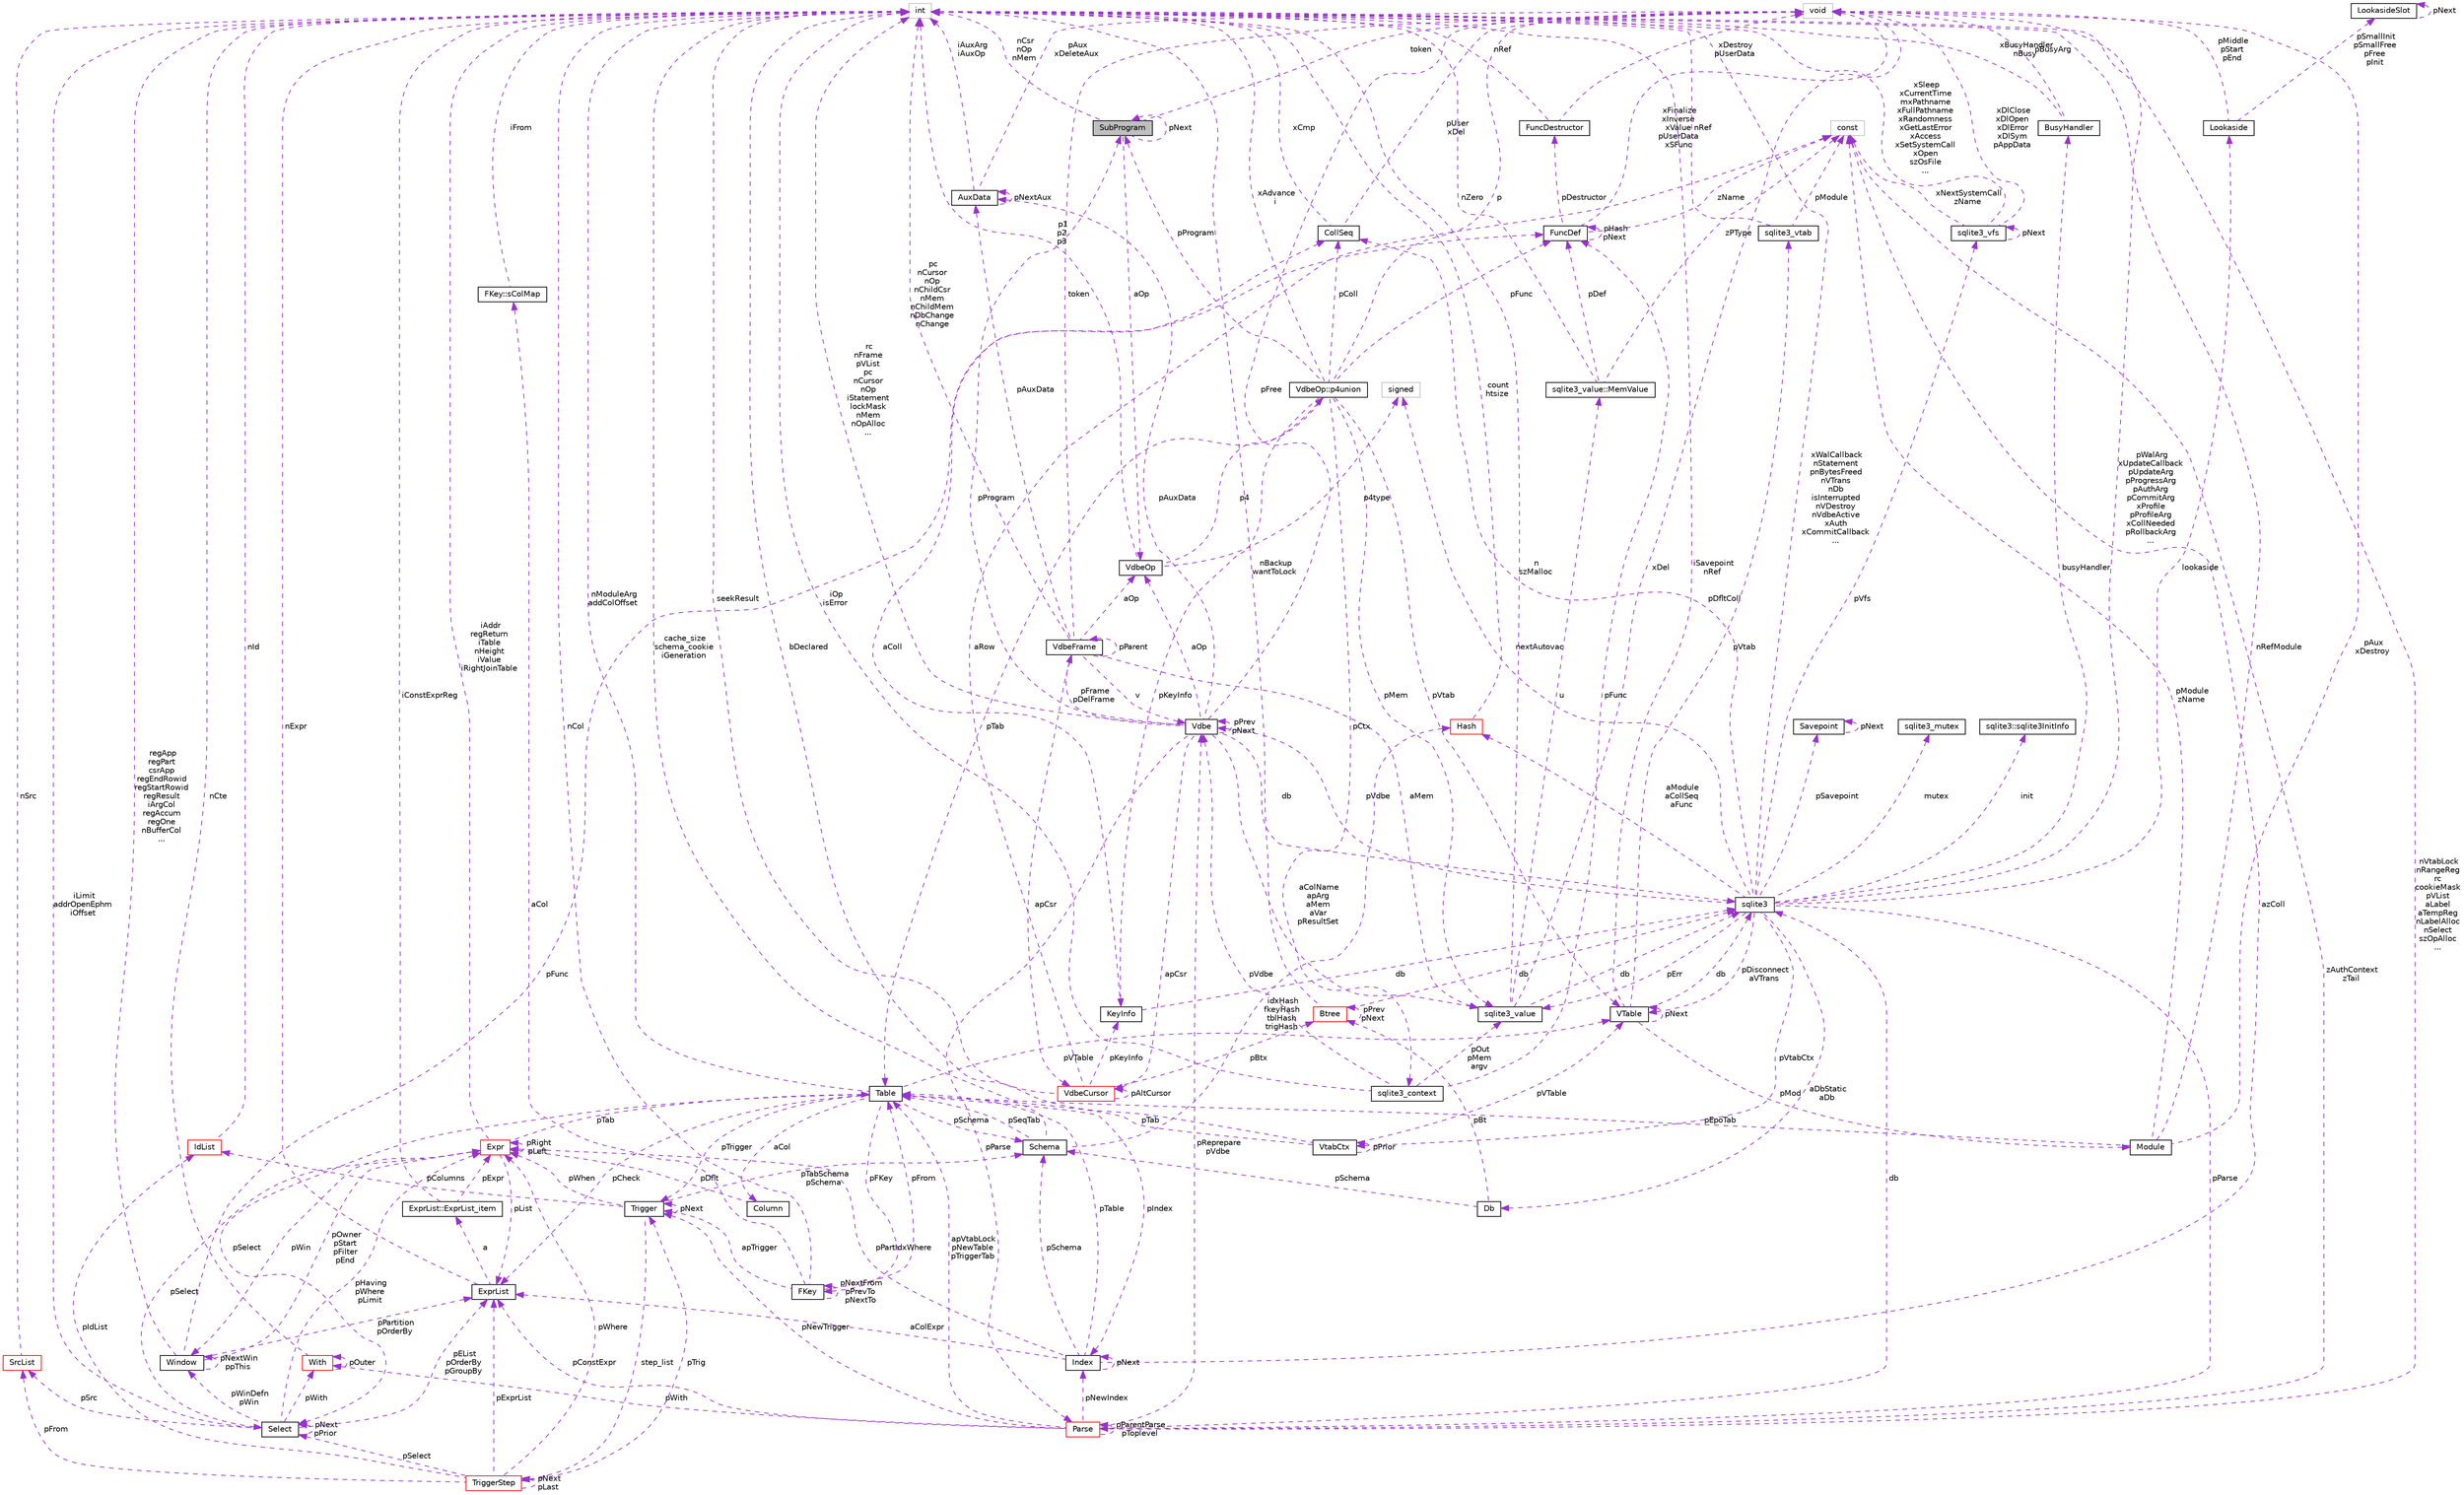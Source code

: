digraph "SubProgram"
{
 // LATEX_PDF_SIZE
  edge [fontname="Helvetica",fontsize="10",labelfontname="Helvetica",labelfontsize="10"];
  node [fontname="Helvetica",fontsize="10",shape=record];
  Node1 [label="SubProgram",height=0.2,width=0.4,color="black", fillcolor="grey75", style="filled", fontcolor="black",tooltip=" "];
  Node2 -> Node1 [dir="back",color="darkorchid3",fontsize="10",style="dashed",label=" token" ,fontname="Helvetica"];
  Node2 [label="void",height=0.2,width=0.4,color="grey75", fillcolor="white", style="filled",tooltip=" "];
  Node3 -> Node1 [dir="back",color="darkorchid3",fontsize="10",style="dashed",label=" nCsr\nnOp\nnMem" ,fontname="Helvetica"];
  Node3 [label="int",height=0.2,width=0.4,color="grey75", fillcolor="white", style="filled",tooltip=" "];
  Node1 -> Node1 [dir="back",color="darkorchid3",fontsize="10",style="dashed",label=" pNext" ,fontname="Helvetica"];
  Node4 -> Node1 [dir="back",color="darkorchid3",fontsize="10",style="dashed",label=" aOp" ,fontname="Helvetica"];
  Node4 [label="VdbeOp",height=0.2,width=0.4,color="black", fillcolor="white", style="filled",URL="$structVdbeOp.html",tooltip=" "];
  Node5 -> Node4 [dir="back",color="darkorchid3",fontsize="10",style="dashed",label=" p4" ,fontname="Helvetica"];
  Node5 [label="VdbeOp::p4union",height=0.2,width=0.4,color="black", fillcolor="white", style="filled",URL="$unionVdbeOp_1_1p4union.html",tooltip=" "];
  Node2 -> Node5 [dir="back",color="darkorchid3",fontsize="10",style="dashed",label=" p" ,fontname="Helvetica"];
  Node6 -> Node5 [dir="back",color="darkorchid3",fontsize="10",style="dashed",label=" pMem" ,fontname="Helvetica"];
  Node6 [label="sqlite3_value",height=0.2,width=0.4,color="black", fillcolor="white", style="filled",URL="$structsqlite3__value.html",tooltip=" "];
  Node7 -> Node6 [dir="back",color="darkorchid3",fontsize="10",style="dashed",label=" db" ,fontname="Helvetica"];
  Node7 [label="sqlite3",height=0.2,width=0.4,color="black", fillcolor="white", style="filled",URL="$structsqlite3.html",tooltip=" "];
  Node8 -> Node7 [dir="back",color="darkorchid3",fontsize="10",style="dashed",label=" pVdbe" ,fontname="Helvetica"];
  Node8 [label="Vdbe",height=0.2,width=0.4,color="black", fillcolor="white", style="filled",URL="$structVdbe.html",tooltip=" "];
  Node8 -> Node8 [dir="back",color="darkorchid3",fontsize="10",style="dashed",label=" pPrev\npNext" ,fontname="Helvetica"];
  Node7 -> Node8 [dir="back",color="darkorchid3",fontsize="10",style="dashed",label=" db" ,fontname="Helvetica"];
  Node2 -> Node8 [dir="back",color="darkorchid3",fontsize="10",style="dashed",label=" pFree" ,fontname="Helvetica"];
  Node6 -> Node8 [dir="back",color="darkorchid3",fontsize="10",style="dashed",label=" aColName\napArg\naMem\naVar\npResultSet" ,fontname="Helvetica"];
  Node9 -> Node8 [dir="back",color="darkorchid3",fontsize="10",style="dashed",label=" pFrame\npDelFrame" ,fontname="Helvetica"];
  Node9 [label="VdbeFrame",height=0.2,width=0.4,color="black", fillcolor="white", style="filled",URL="$structVdbeFrame.html",tooltip=" "];
  Node8 -> Node9 [dir="back",color="darkorchid3",fontsize="10",style="dashed",label=" v" ,fontname="Helvetica"];
  Node2 -> Node9 [dir="back",color="darkorchid3",fontsize="10",style="dashed",label=" token" ,fontname="Helvetica"];
  Node6 -> Node9 [dir="back",color="darkorchid3",fontsize="10",style="dashed",label=" aMem" ,fontname="Helvetica"];
  Node9 -> Node9 [dir="back",color="darkorchid3",fontsize="10",style="dashed",label=" pParent" ,fontname="Helvetica"];
  Node3 -> Node9 [dir="back",color="darkorchid3",fontsize="10",style="dashed",label=" pc\nnCursor\nnOp\nnChildCsr\nnMem\nnChildMem\nnDbChange\nnChange" ,fontname="Helvetica"];
  Node10 -> Node9 [dir="back",color="darkorchid3",fontsize="10",style="dashed",label=" pAuxData" ,fontname="Helvetica"];
  Node10 [label="AuxData",height=0.2,width=0.4,color="black", fillcolor="white", style="filled",URL="$structAuxData.html",tooltip=" "];
  Node2 -> Node10 [dir="back",color="darkorchid3",fontsize="10",style="dashed",label=" pAux\nxDeleteAux" ,fontname="Helvetica"];
  Node3 -> Node10 [dir="back",color="darkorchid3",fontsize="10",style="dashed",label=" iAuxArg\niAuxOp" ,fontname="Helvetica"];
  Node10 -> Node10 [dir="back",color="darkorchid3",fontsize="10",style="dashed",label=" pNextAux" ,fontname="Helvetica"];
  Node11 -> Node9 [dir="back",color="darkorchid3",fontsize="10",style="dashed",label=" apCsr" ,fontname="Helvetica"];
  Node11 [label="VdbeCursor",height=0.2,width=0.4,color="red", fillcolor="white", style="filled",URL="$structVdbeCursor.html",tooltip=" "];
  Node3 -> Node11 [dir="back",color="darkorchid3",fontsize="10",style="dashed",label=" seekResult" ,fontname="Helvetica"];
  Node11 -> Node11 [dir="back",color="darkorchid3",fontsize="10",style="dashed",label=" pAltCursor" ,fontname="Helvetica"];
  Node31 -> Node11 [dir="back",color="darkorchid3",fontsize="10",style="dashed",label=" pKeyInfo" ,fontname="Helvetica"];
  Node31 [label="KeyInfo",height=0.2,width=0.4,color="black", fillcolor="white", style="filled",URL="$structKeyInfo.html",tooltip=" "];
  Node7 -> Node31 [dir="back",color="darkorchid3",fontsize="10",style="dashed",label=" db" ,fontname="Helvetica"];
  Node32 -> Node31 [dir="back",color="darkorchid3",fontsize="10",style="dashed",label=" aColl" ,fontname="Helvetica"];
  Node32 [label="CollSeq",height=0.2,width=0.4,color="black", fillcolor="white", style="filled",URL="$structCollSeq.html",tooltip=" "];
  Node2 -> Node32 [dir="back",color="darkorchid3",fontsize="10",style="dashed",label=" pUser\nxDel" ,fontname="Helvetica"];
  Node3 -> Node32 [dir="back",color="darkorchid3",fontsize="10",style="dashed",label=" xCmp" ,fontname="Helvetica"];
  Node18 -> Node11 [dir="back",color="darkorchid3",fontsize="10",style="dashed",label=" pBtx" ,fontname="Helvetica"];
  Node18 [label="Btree",height=0.2,width=0.4,color="red", fillcolor="white", style="filled",URL="$structBtree.html",tooltip=" "];
  Node7 -> Node18 [dir="back",color="darkorchid3",fontsize="10",style="dashed",label=" db" ,fontname="Helvetica"];
  Node3 -> Node18 [dir="back",color="darkorchid3",fontsize="10",style="dashed",label=" nBackup\nwantToLock" ,fontname="Helvetica"];
  Node18 -> Node18 [dir="back",color="darkorchid3",fontsize="10",style="dashed",label=" pPrev\npNext" ,fontname="Helvetica"];
  Node26 -> Node11 [dir="back",color="darkorchid3",fontsize="10",style="dashed",label=" aRow" ,fontname="Helvetica"];
  Node26 [label="const",height=0.2,width=0.4,color="grey75", fillcolor="white", style="filled",tooltip=" "];
  Node4 -> Node9 [dir="back",color="darkorchid3",fontsize="10",style="dashed",label=" aOp" ,fontname="Helvetica"];
  Node3 -> Node8 [dir="back",color="darkorchid3",fontsize="10",style="dashed",label=" rc\nnFrame\npVList\npc\nnCursor\nnOp\niStatement\nlockMask\nnMem\nnOpAlloc\n..." ,fontname="Helvetica"];
  Node10 -> Node8 [dir="back",color="darkorchid3",fontsize="10",style="dashed",label=" pAuxData" ,fontname="Helvetica"];
  Node1 -> Node8 [dir="back",color="darkorchid3",fontsize="10",style="dashed",label=" pProgram" ,fontname="Helvetica"];
  Node11 -> Node8 [dir="back",color="darkorchid3",fontsize="10",style="dashed",label=" apCsr" ,fontname="Helvetica"];
  Node45 -> Node8 [dir="back",color="darkorchid3",fontsize="10",style="dashed",label=" pParse" ,fontname="Helvetica"];
  Node45 [label="Parse",height=0.2,width=0.4,color="red", fillcolor="white", style="filled",URL="$structParse.html",tooltip=" "];
  Node8 -> Node45 [dir="back",color="darkorchid3",fontsize="10",style="dashed",label=" pReprepare\npVdbe" ,fontname="Helvetica"];
  Node7 -> Node45 [dir="back",color="darkorchid3",fontsize="10",style="dashed",label=" db" ,fontname="Helvetica"];
  Node62 -> Node45 [dir="back",color="darkorchid3",fontsize="10",style="dashed",label=" pWith" ,fontname="Helvetica"];
  Node62 [label="With",height=0.2,width=0.4,color="red", fillcolor="white", style="filled",URL="$structWith.html",tooltip=" "];
  Node62 -> Node62 [dir="back",color="darkorchid3",fontsize="10",style="dashed",label=" pOuter" ,fontname="Helvetica"];
  Node3 -> Node62 [dir="back",color="darkorchid3",fontsize="10",style="dashed",label=" nCte" ,fontname="Helvetica"];
  Node3 -> Node45 [dir="back",color="darkorchid3",fontsize="10",style="dashed",label=" nVtabLock\nnRangeReg\nrc\ncookieMask\npVList\naLabel\naTempReg\nnLabelAlloc\nnSelect\nszOpAlloc\n..." ,fontname="Helvetica"];
  Node69 -> Node45 [dir="back",color="darkorchid3",fontsize="10",style="dashed",label=" apVtabLock\npNewTable\npTriggerTab" ,fontname="Helvetica"];
  Node69 [label="Table",height=0.2,width=0.4,color="black", fillcolor="white", style="filled",URL="$structTable.html",tooltip=" "];
  Node70 -> Node69 [dir="back",color="darkorchid3",fontsize="10",style="dashed",label=" pSchema" ,fontname="Helvetica"];
  Node70 [label="Schema",height=0.2,width=0.4,color="black", fillcolor="white", style="filled",URL="$structSchema.html",tooltip=" "];
  Node3 -> Node70 [dir="back",color="darkorchid3",fontsize="10",style="dashed",label=" cache_size\nschema_cookie\niGeneration" ,fontname="Helvetica"];
  Node69 -> Node70 [dir="back",color="darkorchid3",fontsize="10",style="dashed",label=" pSeqTab" ,fontname="Helvetica"];
  Node71 -> Node70 [dir="back",color="darkorchid3",fontsize="10",style="dashed",label=" idxHash\nfkeyHash\ntblHash\ntrigHash" ,fontname="Helvetica"];
  Node71 [label="Hash",height=0.2,width=0.4,color="red", fillcolor="white", style="filled",URL="$structHash.html",tooltip=" "];
  Node3 -> Node71 [dir="back",color="darkorchid3",fontsize="10",style="dashed",label=" count\nhtsize" ,fontname="Helvetica"];
  Node74 -> Node69 [dir="back",color="darkorchid3",fontsize="10",style="dashed",label=" aCol" ,fontname="Helvetica"];
  Node74 [label="Column",height=0.2,width=0.4,color="black", fillcolor="white", style="filled",URL="$structColumn.html",tooltip=" "];
  Node66 -> Node74 [dir="back",color="darkorchid3",fontsize="10",style="dashed",label=" pDflt" ,fontname="Helvetica"];
  Node66 [label="Expr",height=0.2,width=0.4,color="red", fillcolor="white", style="filled",URL="$structExpr.html",tooltip=" "];
  Node66 -> Node66 [dir="back",color="darkorchid3",fontsize="10",style="dashed",label=" pRight\npLeft" ,fontname="Helvetica"];
  Node3 -> Node66 [dir="back",color="darkorchid3",fontsize="10",style="dashed",label=" iAddr\nregReturn\niTable\nnHeight\niValue\niRightJoinTable" ,fontname="Helvetica"];
  Node69 -> Node66 [dir="back",color="darkorchid3",fontsize="10",style="dashed",label=" pTab" ,fontname="Helvetica"];
  Node65 -> Node66 [dir="back",color="darkorchid3",fontsize="10",style="dashed",label=" pSelect" ,fontname="Helvetica"];
  Node65 [label="Select",height=0.2,width=0.4,color="black", fillcolor="white", style="filled",URL="$structSelect.html",tooltip=" "];
  Node66 -> Node65 [dir="back",color="darkorchid3",fontsize="10",style="dashed",label=" pHaving\npWhere\npLimit" ,fontname="Helvetica"];
  Node62 -> Node65 [dir="back",color="darkorchid3",fontsize="10",style="dashed",label=" pWith" ,fontname="Helvetica"];
  Node3 -> Node65 [dir="back",color="darkorchid3",fontsize="10",style="dashed",label=" iLimit\naddrOpenEphm\niOffset" ,fontname="Helvetica"];
  Node65 -> Node65 [dir="back",color="darkorchid3",fontsize="10",style="dashed",label=" pNext\npPrior" ,fontname="Helvetica"];
  Node81 -> Node65 [dir="back",color="darkorchid3",fontsize="10",style="dashed",label=" pSrc" ,fontname="Helvetica"];
  Node81 [label="SrcList",height=0.2,width=0.4,color="red", fillcolor="white", style="filled",URL="$structSrcList.html",tooltip=" "];
  Node3 -> Node81 [dir="back",color="darkorchid3",fontsize="10",style="dashed",label=" nSrc" ,fontname="Helvetica"];
  Node84 -> Node65 [dir="back",color="darkorchid3",fontsize="10",style="dashed",label=" pEList\npOrderBy\npGroupBy" ,fontname="Helvetica"];
  Node84 [label="ExprList",height=0.2,width=0.4,color="black", fillcolor="white", style="filled",URL="$structExprList.html",tooltip=" "];
  Node85 -> Node84 [dir="back",color="darkorchid3",fontsize="10",style="dashed",label=" a" ,fontname="Helvetica"];
  Node85 [label="ExprList::ExprList_item",height=0.2,width=0.4,color="black", fillcolor="white", style="filled",URL="$structExprList_1_1ExprList__item.html",tooltip=" "];
  Node66 -> Node85 [dir="back",color="darkorchid3",fontsize="10",style="dashed",label=" pExpr" ,fontname="Helvetica"];
  Node3 -> Node85 [dir="back",color="darkorchid3",fontsize="10",style="dashed",label=" iConstExprReg" ,fontname="Helvetica"];
  Node3 -> Node84 [dir="back",color="darkorchid3",fontsize="10",style="dashed",label=" nExpr" ,fontname="Helvetica"];
  Node92 -> Node65 [dir="back",color="darkorchid3",fontsize="10",style="dashed",label=" pWinDefn\npWin" ,fontname="Helvetica"];
  Node92 [label="Window",height=0.2,width=0.4,color="black", fillcolor="white", style="filled",URL="$structWindow.html",tooltip=" "];
  Node66 -> Node92 [dir="back",color="darkorchid3",fontsize="10",style="dashed",label=" pOwner\npStart\npFilter\npEnd" ,fontname="Helvetica"];
  Node3 -> Node92 [dir="back",color="darkorchid3",fontsize="10",style="dashed",label=" regApp\nregPart\ncsrApp\nregEndRowid\nregStartRowid\nregResult\niArgCol\nregAccum\nregOne\nnBufferCol\n..." ,fontname="Helvetica"];
  Node84 -> Node92 [dir="back",color="darkorchid3",fontsize="10",style="dashed",label=" pPartition\npOrderBy" ,fontname="Helvetica"];
  Node90 -> Node92 [dir="back",color="darkorchid3",fontsize="10",style="dashed",label=" pFunc" ,fontname="Helvetica"];
  Node90 [label="FuncDef",height=0.2,width=0.4,color="black", fillcolor="white", style="filled",URL="$structFuncDef.html",tooltip=" "];
  Node2 -> Node90 [dir="back",color="darkorchid3",fontsize="10",style="dashed",label=" xFinalize\nxInverse\nxValue\npUserData\nxSFunc" ,fontname="Helvetica"];
  Node91 -> Node90 [dir="back",color="darkorchid3",fontsize="10",style="dashed",label=" pDestructor" ,fontname="Helvetica"];
  Node91 [label="FuncDestructor",height=0.2,width=0.4,color="black", fillcolor="white", style="filled",URL="$structFuncDestructor.html",tooltip=" "];
  Node2 -> Node91 [dir="back",color="darkorchid3",fontsize="10",style="dashed",label=" xDestroy\npUserData" ,fontname="Helvetica"];
  Node3 -> Node91 [dir="back",color="darkorchid3",fontsize="10",style="dashed",label=" nRef" ,fontname="Helvetica"];
  Node26 -> Node90 [dir="back",color="darkorchid3",fontsize="10",style="dashed",label=" zName" ,fontname="Helvetica"];
  Node90 -> Node90 [dir="back",color="darkorchid3",fontsize="10",style="dashed",label=" pHash\npNext" ,fontname="Helvetica"];
  Node92 -> Node92 [dir="back",color="darkorchid3",fontsize="10",style="dashed",label=" pNextWin\nppThis" ,fontname="Helvetica"];
  Node84 -> Node66 [dir="back",color="darkorchid3",fontsize="10",style="dashed",label=" pList" ,fontname="Helvetica"];
  Node92 -> Node66 [dir="back",color="darkorchid3",fontsize="10",style="dashed",label=" pWin" ,fontname="Helvetica"];
  Node75 -> Node69 [dir="back",color="darkorchid3",fontsize="10",style="dashed",label=" pFKey" ,fontname="Helvetica"];
  Node75 [label="FKey",height=0.2,width=0.4,color="black", fillcolor="white", style="filled",URL="$structFKey.html",tooltip=" "];
  Node76 -> Node75 [dir="back",color="darkorchid3",fontsize="10",style="dashed",label=" aCol" ,fontname="Helvetica"];
  Node76 [label="FKey::sColMap",height=0.2,width=0.4,color="black", fillcolor="white", style="filled",URL="$structFKey_1_1sColMap.html",tooltip=" "];
  Node3 -> Node76 [dir="back",color="darkorchid3",fontsize="10",style="dashed",label=" iFrom" ,fontname="Helvetica"];
  Node75 -> Node75 [dir="back",color="darkorchid3",fontsize="10",style="dashed",label=" pNextFrom\npPrevTo\npNextTo" ,fontname="Helvetica"];
  Node3 -> Node75 [dir="back",color="darkorchid3",fontsize="10",style="dashed",label=" nCol" ,fontname="Helvetica"];
  Node69 -> Node75 [dir="back",color="darkorchid3",fontsize="10",style="dashed",label=" pFrom" ,fontname="Helvetica"];
  Node77 -> Node75 [dir="back",color="darkorchid3",fontsize="10",style="dashed",label=" apTrigger" ,fontname="Helvetica"];
  Node77 [label="Trigger",height=0.2,width=0.4,color="black", fillcolor="white", style="filled",URL="$structTrigger.html",tooltip=" "];
  Node78 -> Node77 [dir="back",color="darkorchid3",fontsize="10",style="dashed",label=" step_list" ,fontname="Helvetica"];
  Node78 [label="TriggerStep",height=0.2,width=0.4,color="red", fillcolor="white", style="filled",URL="$structTriggerStep.html",tooltip=" "];
  Node78 -> Node78 [dir="back",color="darkorchid3",fontsize="10",style="dashed",label=" pNext\npLast" ,fontname="Helvetica"];
  Node66 -> Node78 [dir="back",color="darkorchid3",fontsize="10",style="dashed",label=" pWhere" ,fontname="Helvetica"];
  Node79 -> Node78 [dir="back",color="darkorchid3",fontsize="10",style="dashed",label=" pIdList" ,fontname="Helvetica"];
  Node79 [label="IdList",height=0.2,width=0.4,color="red", fillcolor="white", style="filled",URL="$structIdList.html",tooltip=" "];
  Node3 -> Node79 [dir="back",color="darkorchid3",fontsize="10",style="dashed",label=" nId" ,fontname="Helvetica"];
  Node65 -> Node78 [dir="back",color="darkorchid3",fontsize="10",style="dashed",label=" pSelect" ,fontname="Helvetica"];
  Node77 -> Node78 [dir="back",color="darkorchid3",fontsize="10",style="dashed",label=" pTrig" ,fontname="Helvetica"];
  Node81 -> Node78 [dir="back",color="darkorchid3",fontsize="10",style="dashed",label=" pFrom" ,fontname="Helvetica"];
  Node84 -> Node78 [dir="back",color="darkorchid3",fontsize="10",style="dashed",label=" pExprList" ,fontname="Helvetica"];
  Node70 -> Node77 [dir="back",color="darkorchid3",fontsize="10",style="dashed",label=" pTabSchema\npSchema" ,fontname="Helvetica"];
  Node66 -> Node77 [dir="back",color="darkorchid3",fontsize="10",style="dashed",label=" pWhen" ,fontname="Helvetica"];
  Node79 -> Node77 [dir="back",color="darkorchid3",fontsize="10",style="dashed",label=" pColumns" ,fontname="Helvetica"];
  Node77 -> Node77 [dir="back",color="darkorchid3",fontsize="10",style="dashed",label=" pNext" ,fontname="Helvetica"];
  Node87 -> Node69 [dir="back",color="darkorchid3",fontsize="10",style="dashed",label=" pVTable" ,fontname="Helvetica"];
  Node87 [label="VTable",height=0.2,width=0.4,color="black", fillcolor="white", style="filled",URL="$structVTable.html",tooltip=" "];
  Node7 -> Node87 [dir="back",color="darkorchid3",fontsize="10",style="dashed",label=" db" ,fontname="Helvetica"];
  Node87 -> Node87 [dir="back",color="darkorchid3",fontsize="10",style="dashed",label=" pNext" ,fontname="Helvetica"];
  Node3 -> Node87 [dir="back",color="darkorchid3",fontsize="10",style="dashed",label=" iSavepoint\nnRef" ,fontname="Helvetica"];
  Node88 -> Node87 [dir="back",color="darkorchid3",fontsize="10",style="dashed",label=" pMod" ,fontname="Helvetica"];
  Node88 [label="Module",height=0.2,width=0.4,color="black", fillcolor="white", style="filled",URL="$structModule.html",tooltip=" "];
  Node2 -> Node88 [dir="back",color="darkorchid3",fontsize="10",style="dashed",label=" pAux\nxDestroy" ,fontname="Helvetica"];
  Node3 -> Node88 [dir="back",color="darkorchid3",fontsize="10",style="dashed",label=" nRefModule" ,fontname="Helvetica"];
  Node69 -> Node88 [dir="back",color="darkorchid3",fontsize="10",style="dashed",label=" pEpoTab" ,fontname="Helvetica"];
  Node26 -> Node88 [dir="back",color="darkorchid3",fontsize="10",style="dashed",label=" pModule\nzName" ,fontname="Helvetica"];
  Node34 -> Node87 [dir="back",color="darkorchid3",fontsize="10",style="dashed",label=" pVtab" ,fontname="Helvetica"];
  Node34 [label="sqlite3_vtab",height=0.2,width=0.4,color="black", fillcolor="white", style="filled",URL="$structsqlite3__vtab.html",tooltip=" "];
  Node3 -> Node34 [dir="back",color="darkorchid3",fontsize="10",style="dashed",label=" nRef" ,fontname="Helvetica"];
  Node26 -> Node34 [dir="back",color="darkorchid3",fontsize="10",style="dashed",label=" pModule" ,fontname="Helvetica"];
  Node3 -> Node69 [dir="back",color="darkorchid3",fontsize="10",style="dashed",label=" nModuleArg\naddColOffset" ,fontname="Helvetica"];
  Node77 -> Node69 [dir="back",color="darkorchid3",fontsize="10",style="dashed",label=" pTrigger" ,fontname="Helvetica"];
  Node65 -> Node69 [dir="back",color="darkorchid3",fontsize="10",style="dashed",label=" pSelect" ,fontname="Helvetica"];
  Node84 -> Node69 [dir="back",color="darkorchid3",fontsize="10",style="dashed",label=" pCheck" ,fontname="Helvetica"];
  Node83 -> Node69 [dir="back",color="darkorchid3",fontsize="10",style="dashed",label=" pIndex" ,fontname="Helvetica"];
  Node83 [label="Index",height=0.2,width=0.4,color="black", fillcolor="white", style="filled",URL="$structIndex.html",tooltip=" "];
  Node70 -> Node83 [dir="back",color="darkorchid3",fontsize="10",style="dashed",label=" pSchema" ,fontname="Helvetica"];
  Node66 -> Node83 [dir="back",color="darkorchid3",fontsize="10",style="dashed",label=" pPartIdxWhere" ,fontname="Helvetica"];
  Node69 -> Node83 [dir="back",color="darkorchid3",fontsize="10",style="dashed",label=" pTable" ,fontname="Helvetica"];
  Node84 -> Node83 [dir="back",color="darkorchid3",fontsize="10",style="dashed",label=" aColExpr" ,fontname="Helvetica"];
  Node26 -> Node83 [dir="back",color="darkorchid3",fontsize="10",style="dashed",label=" azColl" ,fontname="Helvetica"];
  Node83 -> Node83 [dir="back",color="darkorchid3",fontsize="10",style="dashed",label=" pNext" ,fontname="Helvetica"];
  Node77 -> Node45 [dir="back",color="darkorchid3",fontsize="10",style="dashed",label=" pNewTrigger" ,fontname="Helvetica"];
  Node83 -> Node45 [dir="back",color="darkorchid3",fontsize="10",style="dashed",label=" pNewIndex" ,fontname="Helvetica"];
  Node26 -> Node45 [dir="back",color="darkorchid3",fontsize="10",style="dashed",label=" zAuthContext\nzTail" ,fontname="Helvetica"];
  Node84 -> Node45 [dir="back",color="darkorchid3",fontsize="10",style="dashed",label=" pConstExpr" ,fontname="Helvetica"];
  Node45 -> Node45 [dir="back",color="darkorchid3",fontsize="10",style="dashed",label=" pParentParse\npToplevel" ,fontname="Helvetica"];
  Node4 -> Node8 [dir="back",color="darkorchid3",fontsize="10",style="dashed",label=" aOp" ,fontname="Helvetica"];
  Node97 -> Node7 [dir="back",color="darkorchid3",fontsize="10",style="dashed",label=" pSavepoint" ,fontname="Helvetica"];
  Node97 [label="Savepoint",height=0.2,width=0.4,color="black", fillcolor="white", style="filled",URL="$structSavepoint.html",tooltip=" "];
  Node97 -> Node97 [dir="back",color="darkorchid3",fontsize="10",style="dashed",label=" pNext" ,fontname="Helvetica"];
  Node2 -> Node7 [dir="back",color="darkorchid3",fontsize="10",style="dashed",label=" pWalArg\nxUpdateCallback\npUpdateArg\npProgressArg\npAuthArg\npCommitArg\nxProfile\npProfileArg\nxCollNeeded\npRollbackArg\n..." ,fontname="Helvetica"];
  Node98 -> Node7 [dir="back",color="darkorchid3",fontsize="10",style="dashed",label=" lookaside" ,fontname="Helvetica"];
  Node98 [label="Lookaside",height=0.2,width=0.4,color="black", fillcolor="white", style="filled",URL="$structLookaside.html",tooltip=" "];
  Node2 -> Node98 [dir="back",color="darkorchid3",fontsize="10",style="dashed",label=" pMiddle\npStart\npEnd" ,fontname="Helvetica"];
  Node99 -> Node98 [dir="back",color="darkorchid3",fontsize="10",style="dashed",label=" pSmallInit\npSmallFree\npFree\npInit" ,fontname="Helvetica"];
  Node99 [label="LookasideSlot",height=0.2,width=0.4,color="black", fillcolor="white", style="filled",URL="$structLookasideSlot.html",tooltip=" "];
  Node99 -> Node99 [dir="back",color="darkorchid3",fontsize="10",style="dashed",label=" pNext" ,fontname="Helvetica"];
  Node6 -> Node7 [dir="back",color="darkorchid3",fontsize="10",style="dashed",label=" pErr" ,fontname="Helvetica"];
  Node16 -> Node7 [dir="back",color="darkorchid3",fontsize="10",style="dashed",label=" mutex" ,fontname="Helvetica"];
  Node16 [label="sqlite3_mutex",height=0.2,width=0.4,color="black", fillcolor="white", style="filled",URL="$structsqlite3__mutex.html",tooltip=" "];
  Node27 -> Node7 [dir="back",color="darkorchid3",fontsize="10",style="dashed",label=" pVfs" ,fontname="Helvetica"];
  Node27 [label="sqlite3_vfs",height=0.2,width=0.4,color="black", fillcolor="white", style="filled",URL="$structsqlite3__vfs.html",tooltip=" "];
  Node2 -> Node27 [dir="back",color="darkorchid3",fontsize="10",style="dashed",label=" xDlClose\nxDlOpen\nxDlError\nxDlSym\npAppData" ,fontname="Helvetica"];
  Node27 -> Node27 [dir="back",color="darkorchid3",fontsize="10",style="dashed",label=" pNext" ,fontname="Helvetica"];
  Node3 -> Node27 [dir="back",color="darkorchid3",fontsize="10",style="dashed",label=" xSleep\nxCurrentTime\nmxPathname\nxFullPathname\nxRandomness\nxGetLastError\nxAccess\nxSetSystemCall\nxOpen\nszOsFile\n..." ,fontname="Helvetica"];
  Node26 -> Node27 [dir="back",color="darkorchid3",fontsize="10",style="dashed",label=" xNextSystemCall\nzName" ,fontname="Helvetica"];
  Node100 -> Node7 [dir="back",color="darkorchid3",fontsize="10",style="dashed",label=" init" ,fontname="Helvetica"];
  Node100 [label="sqlite3::sqlite3InitInfo",height=0.2,width=0.4,color="black", fillcolor="white", style="filled",URL="$structsqlite3_1_1sqlite3InitInfo.html",tooltip=" "];
  Node101 -> Node7 [dir="back",color="darkorchid3",fontsize="10",style="dashed",label=" busyHandler" ,fontname="Helvetica"];
  Node101 [label="BusyHandler",height=0.2,width=0.4,color="black", fillcolor="white", style="filled",URL="$structBusyHandler.html",tooltip=" "];
  Node2 -> Node101 [dir="back",color="darkorchid3",fontsize="10",style="dashed",label=" pBusyArg" ,fontname="Helvetica"];
  Node3 -> Node101 [dir="back",color="darkorchid3",fontsize="10",style="dashed",label=" xBusyHandler\nnBusy" ,fontname="Helvetica"];
  Node102 -> Node7 [dir="back",color="darkorchid3",fontsize="10",style="dashed",label=" pVtabCtx" ,fontname="Helvetica"];
  Node102 [label="VtabCtx",height=0.2,width=0.4,color="black", fillcolor="white", style="filled",URL="$structVtabCtx.html",tooltip=" "];
  Node102 -> Node102 [dir="back",color="darkorchid3",fontsize="10",style="dashed",label=" pPrior" ,fontname="Helvetica"];
  Node3 -> Node102 [dir="back",color="darkorchid3",fontsize="10",style="dashed",label=" bDeclared" ,fontname="Helvetica"];
  Node87 -> Node102 [dir="back",color="darkorchid3",fontsize="10",style="dashed",label=" pVTable" ,fontname="Helvetica"];
  Node69 -> Node102 [dir="back",color="darkorchid3",fontsize="10",style="dashed",label=" pTab" ,fontname="Helvetica"];
  Node32 -> Node7 [dir="back",color="darkorchid3",fontsize="10",style="dashed",label=" pDfltColl" ,fontname="Helvetica"];
  Node87 -> Node7 [dir="back",color="darkorchid3",fontsize="10",style="dashed",label=" pDisconnect\naVTrans" ,fontname="Helvetica"];
  Node3 -> Node7 [dir="back",color="darkorchid3",fontsize="10",style="dashed",label=" xWalCallback\nnStatement\npnBytesFreed\nnVTrans\nnDb\nisInterrupted\nnVDestroy\nnVdbeActive\nxAuth\nxCommitCallback\n..." ,fontname="Helvetica"];
  Node103 -> Node7 [dir="back",color="darkorchid3",fontsize="10",style="dashed",label=" nextAutovac" ,fontname="Helvetica"];
  Node103 [label="signed",height=0.2,width=0.4,color="grey75", fillcolor="white", style="filled",tooltip=" "];
  Node104 -> Node7 [dir="back",color="darkorchid3",fontsize="10",style="dashed",label=" aDbStatic\naDb" ,fontname="Helvetica"];
  Node104 [label="Db",height=0.2,width=0.4,color="black", fillcolor="white", style="filled",URL="$structDb.html",tooltip=" "];
  Node70 -> Node104 [dir="back",color="darkorchid3",fontsize="10",style="dashed",label=" pSchema" ,fontname="Helvetica"];
  Node18 -> Node104 [dir="back",color="darkorchid3",fontsize="10",style="dashed",label=" pBt" ,fontname="Helvetica"];
  Node71 -> Node7 [dir="back",color="darkorchid3",fontsize="10",style="dashed",label=" aModule\naCollSeq\naFunc" ,fontname="Helvetica"];
  Node45 -> Node7 [dir="back",color="darkorchid3",fontsize="10",style="dashed",label=" pParse" ,fontname="Helvetica"];
  Node2 -> Node6 [dir="back",color="darkorchid3",fontsize="10",style="dashed",label=" xDel" ,fontname="Helvetica"];
  Node105 -> Node6 [dir="back",color="darkorchid3",fontsize="10",style="dashed",label=" u" ,fontname="Helvetica"];
  Node105 [label="sqlite3_value::MemValue",height=0.2,width=0.4,color="black", fillcolor="white", style="filled",URL="$unionsqlite3__value_1_1MemValue.html",tooltip=" "];
  Node3 -> Node105 [dir="back",color="darkorchid3",fontsize="10",style="dashed",label=" nZero" ,fontname="Helvetica"];
  Node26 -> Node105 [dir="back",color="darkorchid3",fontsize="10",style="dashed",label=" zPType" ,fontname="Helvetica"];
  Node90 -> Node105 [dir="back",color="darkorchid3",fontsize="10",style="dashed",label=" pDef" ,fontname="Helvetica"];
  Node3 -> Node6 [dir="back",color="darkorchid3",fontsize="10",style="dashed",label=" n\nszMalloc" ,fontname="Helvetica"];
  Node32 -> Node5 [dir="back",color="darkorchid3",fontsize="10",style="dashed",label=" pColl" ,fontname="Helvetica"];
  Node87 -> Node5 [dir="back",color="darkorchid3",fontsize="10",style="dashed",label=" pVtab" ,fontname="Helvetica"];
  Node3 -> Node5 [dir="back",color="darkorchid3",fontsize="10",style="dashed",label=" xAdvance\ni" ,fontname="Helvetica"];
  Node69 -> Node5 [dir="back",color="darkorchid3",fontsize="10",style="dashed",label=" pTab" ,fontname="Helvetica"];
  Node1 -> Node5 [dir="back",color="darkorchid3",fontsize="10",style="dashed",label=" pProgram" ,fontname="Helvetica"];
  Node31 -> Node5 [dir="back",color="darkorchid3",fontsize="10",style="dashed",label=" pKeyInfo" ,fontname="Helvetica"];
  Node106 -> Node5 [dir="back",color="darkorchid3",fontsize="10",style="dashed",label=" pCtx" ,fontname="Helvetica"];
  Node106 [label="sqlite3_context",height=0.2,width=0.4,color="black", fillcolor="white", style="filled",URL="$structsqlite3__context.html",tooltip=" "];
  Node8 -> Node106 [dir="back",color="darkorchid3",fontsize="10",style="dashed",label=" pVdbe" ,fontname="Helvetica"];
  Node6 -> Node106 [dir="back",color="darkorchid3",fontsize="10",style="dashed",label=" pOut\npMem\nargv" ,fontname="Helvetica"];
  Node3 -> Node106 [dir="back",color="darkorchid3",fontsize="10",style="dashed",label=" iOp\nisError" ,fontname="Helvetica"];
  Node90 -> Node106 [dir="back",color="darkorchid3",fontsize="10",style="dashed",label=" pFunc" ,fontname="Helvetica"];
  Node90 -> Node5 [dir="back",color="darkorchid3",fontsize="10",style="dashed",label=" pFunc" ,fontname="Helvetica"];
  Node3 -> Node4 [dir="back",color="darkorchid3",fontsize="10",style="dashed",label=" p1\np2\np3" ,fontname="Helvetica"];
  Node103 -> Node4 [dir="back",color="darkorchid3",fontsize="10",style="dashed",label=" p4type" ,fontname="Helvetica"];
}
